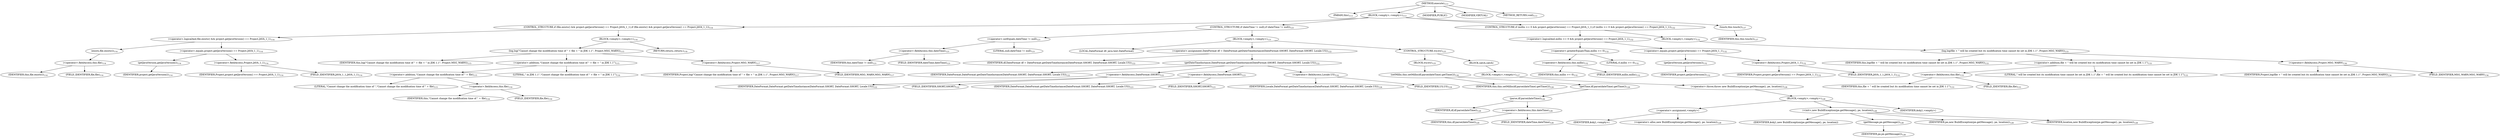 digraph "execute" {  
"70" [label = <(METHOD,execute)<SUB>113</SUB>> ]
"12" [label = <(PARAM,this)<SUB>113</SUB>> ]
"71" [label = <(BLOCK,&lt;empty&gt;,&lt;empty&gt;)<SUB>113</SUB>> ]
"72" [label = <(CONTROL_STRUCTURE,if (file.exists() &amp;&amp; project.getJavaVersion() == Project.JAVA_1_1),if (file.exists() &amp;&amp; project.getJavaVersion() == Project.JAVA_1_1))<SUB>114</SUB>> ]
"73" [label = <(&lt;operator&gt;.logicalAnd,file.exists() &amp;&amp; project.getJavaVersion() == Project.JAVA_1_1)<SUB>114</SUB>> ]
"74" [label = <(exists,file.exists())<SUB>114</SUB>> ]
"75" [label = <(&lt;operator&gt;.fieldAccess,this.file)<SUB>114</SUB>> ]
"76" [label = <(IDENTIFIER,this,file.exists())<SUB>114</SUB>> ]
"77" [label = <(FIELD_IDENTIFIER,file,file)<SUB>114</SUB>> ]
"78" [label = <(&lt;operator&gt;.equals,project.getJavaVersion() == Project.JAVA_1_1)<SUB>114</SUB>> ]
"79" [label = <(getJavaVersion,getJavaVersion())<SUB>114</SUB>> ]
"80" [label = <(IDENTIFIER,project,getJavaVersion())<SUB>114</SUB>> ]
"81" [label = <(&lt;operator&gt;.fieldAccess,Project.JAVA_1_1)<SUB>114</SUB>> ]
"82" [label = <(IDENTIFIER,Project,project.getJavaVersion() == Project.JAVA_1_1)<SUB>114</SUB>> ]
"83" [label = <(FIELD_IDENTIFIER,JAVA_1_1,JAVA_1_1)<SUB>114</SUB>> ]
"84" [label = <(BLOCK,&lt;empty&gt;,&lt;empty&gt;)<SUB>114</SUB>> ]
"85" [label = <(log,log(&quot;Cannot change the modification time of &quot; + file + &quot; in JDK 1.1&quot;, Project.MSG_WARN))<SUB>115</SUB>> ]
"11" [label = <(IDENTIFIER,this,log(&quot;Cannot change the modification time of &quot; + file + &quot; in JDK 1.1&quot;, Project.MSG_WARN))<SUB>115</SUB>> ]
"86" [label = <(&lt;operator&gt;.addition,&quot;Cannot change the modification time of &quot; + file + &quot; in JDK 1.1&quot;)<SUB>115</SUB>> ]
"87" [label = <(&lt;operator&gt;.addition,&quot;Cannot change the modification time of &quot; + file)<SUB>115</SUB>> ]
"88" [label = <(LITERAL,&quot;Cannot change the modification time of &quot;,&quot;Cannot change the modification time of &quot; + file)<SUB>115</SUB>> ]
"89" [label = <(&lt;operator&gt;.fieldAccess,this.file)<SUB>116</SUB>> ]
"90" [label = <(IDENTIFIER,this,&quot;Cannot change the modification time of &quot; + file)<SUB>116</SUB>> ]
"91" [label = <(FIELD_IDENTIFIER,file,file)<SUB>116</SUB>> ]
"92" [label = <(LITERAL,&quot; in JDK 1.1&quot;,&quot;Cannot change the modification time of &quot; + file + &quot; in JDK 1.1&quot;)<SUB>116</SUB>> ]
"93" [label = <(&lt;operator&gt;.fieldAccess,Project.MSG_WARN)<SUB>117</SUB>> ]
"94" [label = <(IDENTIFIER,Project,log(&quot;Cannot change the modification time of &quot; + file + &quot; in JDK 1.1&quot;, Project.MSG_WARN))<SUB>117</SUB>> ]
"95" [label = <(FIELD_IDENTIFIER,MSG_WARN,MSG_WARN)<SUB>117</SUB>> ]
"96" [label = <(RETURN,return;,return;)<SUB>118</SUB>> ]
"97" [label = <(CONTROL_STRUCTURE,if (dateTime != null),if (dateTime != null))<SUB>121</SUB>> ]
"98" [label = <(&lt;operator&gt;.notEquals,dateTime != null)<SUB>121</SUB>> ]
"99" [label = <(&lt;operator&gt;.fieldAccess,this.dateTime)<SUB>121</SUB>> ]
"100" [label = <(IDENTIFIER,this,dateTime != null)<SUB>121</SUB>> ]
"101" [label = <(FIELD_IDENTIFIER,dateTime,dateTime)<SUB>121</SUB>> ]
"102" [label = <(LITERAL,null,dateTime != null)<SUB>121</SUB>> ]
"103" [label = <(BLOCK,&lt;empty&gt;,&lt;empty&gt;)<SUB>121</SUB>> ]
"104" [label = <(LOCAL,DateFormat df: java.text.DateFormat)> ]
"105" [label = <(&lt;operator&gt;.assignment,DateFormat df = DateFormat.getDateTimeInstance(DateFormat.SHORT, DateFormat.SHORT, Locale.US))<SUB>122</SUB>> ]
"106" [label = <(IDENTIFIER,df,DateFormat df = DateFormat.getDateTimeInstance(DateFormat.SHORT, DateFormat.SHORT, Locale.US))<SUB>122</SUB>> ]
"107" [label = <(getDateTimeInstance,DateFormat.getDateTimeInstance(DateFormat.SHORT, DateFormat.SHORT, Locale.US))<SUB>122</SUB>> ]
"108" [label = <(IDENTIFIER,DateFormat,DateFormat.getDateTimeInstance(DateFormat.SHORT, DateFormat.SHORT, Locale.US))<SUB>122</SUB>> ]
"109" [label = <(&lt;operator&gt;.fieldAccess,DateFormat.SHORT)<SUB>122</SUB>> ]
"110" [label = <(IDENTIFIER,DateFormat,DateFormat.getDateTimeInstance(DateFormat.SHORT, DateFormat.SHORT, Locale.US))<SUB>122</SUB>> ]
"111" [label = <(FIELD_IDENTIFIER,SHORT,SHORT)<SUB>122</SUB>> ]
"112" [label = <(&lt;operator&gt;.fieldAccess,DateFormat.SHORT)<SUB>123</SUB>> ]
"113" [label = <(IDENTIFIER,DateFormat,DateFormat.getDateTimeInstance(DateFormat.SHORT, DateFormat.SHORT, Locale.US))<SUB>123</SUB>> ]
"114" [label = <(FIELD_IDENTIFIER,SHORT,SHORT)<SUB>123</SUB>> ]
"115" [label = <(&lt;operator&gt;.fieldAccess,Locale.US)<SUB>124</SUB>> ]
"116" [label = <(IDENTIFIER,Locale,DateFormat.getDateTimeInstance(DateFormat.SHORT, DateFormat.SHORT, Locale.US))<SUB>124</SUB>> ]
"117" [label = <(FIELD_IDENTIFIER,US,US)<SUB>124</SUB>> ]
"118" [label = <(CONTROL_STRUCTURE,try,try)<SUB>125</SUB>> ]
"119" [label = <(BLOCK,try,try)<SUB>125</SUB>> ]
"120" [label = <(setMillis,this.setMillis(df.parse(dateTime).getTime()))<SUB>126</SUB>> ]
"13" [label = <(IDENTIFIER,this,this.setMillis(df.parse(dateTime).getTime()))<SUB>126</SUB>> ]
"121" [label = <(getTime,df.parse(dateTime).getTime())<SUB>126</SUB>> ]
"122" [label = <(parse,df.parse(dateTime))<SUB>126</SUB>> ]
"123" [label = <(IDENTIFIER,df,df.parse(dateTime))<SUB>126</SUB>> ]
"124" [label = <(&lt;operator&gt;.fieldAccess,this.dateTime)<SUB>126</SUB>> ]
"125" [label = <(IDENTIFIER,this,df.parse(dateTime))<SUB>126</SUB>> ]
"126" [label = <(FIELD_IDENTIFIER,dateTime,dateTime)<SUB>126</SUB>> ]
"127" [label = <(BLOCK,catch,catch)> ]
"128" [label = <(BLOCK,&lt;empty&gt;,&lt;empty&gt;)<SUB>127</SUB>> ]
"129" [label = <(&lt;operator&gt;.throw,throw new BuildException(pe.getMessage(), pe, location);)<SUB>128</SUB>> ]
"130" [label = <(BLOCK,&lt;empty&gt;,&lt;empty&gt;)<SUB>128</SUB>> ]
"131" [label = <(&lt;operator&gt;.assignment,&lt;empty&gt;)> ]
"132" [label = <(IDENTIFIER,$obj1,&lt;empty&gt;)> ]
"133" [label = <(&lt;operator&gt;.alloc,new BuildException(pe.getMessage(), pe, location))<SUB>128</SUB>> ]
"134" [label = <(&lt;init&gt;,new BuildException(pe.getMessage(), pe, location))<SUB>128</SUB>> ]
"135" [label = <(IDENTIFIER,$obj1,new BuildException(pe.getMessage(), pe, location))> ]
"136" [label = <(getMessage,pe.getMessage())<SUB>128</SUB>> ]
"137" [label = <(IDENTIFIER,pe,pe.getMessage())<SUB>128</SUB>> ]
"138" [label = <(IDENTIFIER,pe,new BuildException(pe.getMessage(), pe, location))<SUB>128</SUB>> ]
"139" [label = <(IDENTIFIER,location,new BuildException(pe.getMessage(), pe, location))<SUB>128</SUB>> ]
"140" [label = <(IDENTIFIER,$obj1,&lt;empty&gt;)> ]
"141" [label = <(CONTROL_STRUCTURE,if (millis &gt;= 0 &amp;&amp; project.getJavaVersion() == Project.JAVA_1_1),if (millis &gt;= 0 &amp;&amp; project.getJavaVersion() == Project.JAVA_1_1))<SUB>132</SUB>> ]
"142" [label = <(&lt;operator&gt;.logicalAnd,millis &gt;= 0 &amp;&amp; project.getJavaVersion() == Project.JAVA_1_1)<SUB>132</SUB>> ]
"143" [label = <(&lt;operator&gt;.greaterEqualsThan,millis &gt;= 0)<SUB>132</SUB>> ]
"144" [label = <(&lt;operator&gt;.fieldAccess,this.millis)<SUB>132</SUB>> ]
"145" [label = <(IDENTIFIER,this,millis &gt;= 0)<SUB>132</SUB>> ]
"146" [label = <(FIELD_IDENTIFIER,millis,millis)<SUB>132</SUB>> ]
"147" [label = <(LITERAL,0,millis &gt;= 0)<SUB>132</SUB>> ]
"148" [label = <(&lt;operator&gt;.equals,project.getJavaVersion() == Project.JAVA_1_1)<SUB>132</SUB>> ]
"149" [label = <(getJavaVersion,getJavaVersion())<SUB>132</SUB>> ]
"150" [label = <(IDENTIFIER,project,getJavaVersion())<SUB>132</SUB>> ]
"151" [label = <(&lt;operator&gt;.fieldAccess,Project.JAVA_1_1)<SUB>132</SUB>> ]
"152" [label = <(IDENTIFIER,Project,project.getJavaVersion() == Project.JAVA_1_1)<SUB>132</SUB>> ]
"153" [label = <(FIELD_IDENTIFIER,JAVA_1_1,JAVA_1_1)<SUB>132</SUB>> ]
"154" [label = <(BLOCK,&lt;empty&gt;,&lt;empty&gt;)<SUB>132</SUB>> ]
"155" [label = <(log,log(file + &quot; will be created but its modification time cannot be set in JDK 1.1&quot;, Project.MSG_WARN))<SUB>133</SUB>> ]
"14" [label = <(IDENTIFIER,this,log(file + &quot; will be created but its modification time cannot be set in JDK 1.1&quot;, Project.MSG_WARN))<SUB>133</SUB>> ]
"156" [label = <(&lt;operator&gt;.addition,file + &quot; will be created but its modification time cannot be set in JDK 1.1&quot;)<SUB>133</SUB>> ]
"157" [label = <(&lt;operator&gt;.fieldAccess,this.file)<SUB>133</SUB>> ]
"158" [label = <(IDENTIFIER,this,file + &quot; will be created but its modification time cannot be set in JDK 1.1&quot;)<SUB>133</SUB>> ]
"159" [label = <(FIELD_IDENTIFIER,file,file)<SUB>133</SUB>> ]
"160" [label = <(LITERAL,&quot; will be created but its modification time cannot be set in JDK 1.1&quot;,file + &quot; will be created but its modification time cannot be set in JDK 1.1&quot;)<SUB>133</SUB>> ]
"161" [label = <(&lt;operator&gt;.fieldAccess,Project.MSG_WARN)<SUB>134</SUB>> ]
"162" [label = <(IDENTIFIER,Project,log(file + &quot; will be created but its modification time cannot be set in JDK 1.1&quot;, Project.MSG_WARN))<SUB>134</SUB>> ]
"163" [label = <(FIELD_IDENTIFIER,MSG_WARN,MSG_WARN)<SUB>134</SUB>> ]
"164" [label = <(touch,this.touch())<SUB>137</SUB>> ]
"15" [label = <(IDENTIFIER,this,this.touch())<SUB>137</SUB>> ]
"165" [label = <(MODIFIER,PUBLIC)> ]
"166" [label = <(MODIFIER,VIRTUAL)> ]
"167" [label = <(METHOD_RETURN,void)<SUB>113</SUB>> ]
  "70" -> "12" 
  "70" -> "71" 
  "70" -> "165" 
  "70" -> "166" 
  "70" -> "167" 
  "71" -> "72" 
  "71" -> "97" 
  "71" -> "141" 
  "71" -> "164" 
  "72" -> "73" 
  "72" -> "84" 
  "73" -> "74" 
  "73" -> "78" 
  "74" -> "75" 
  "75" -> "76" 
  "75" -> "77" 
  "78" -> "79" 
  "78" -> "81" 
  "79" -> "80" 
  "81" -> "82" 
  "81" -> "83" 
  "84" -> "85" 
  "84" -> "96" 
  "85" -> "11" 
  "85" -> "86" 
  "85" -> "93" 
  "86" -> "87" 
  "86" -> "92" 
  "87" -> "88" 
  "87" -> "89" 
  "89" -> "90" 
  "89" -> "91" 
  "93" -> "94" 
  "93" -> "95" 
  "97" -> "98" 
  "97" -> "103" 
  "98" -> "99" 
  "98" -> "102" 
  "99" -> "100" 
  "99" -> "101" 
  "103" -> "104" 
  "103" -> "105" 
  "103" -> "118" 
  "105" -> "106" 
  "105" -> "107" 
  "107" -> "108" 
  "107" -> "109" 
  "107" -> "112" 
  "107" -> "115" 
  "109" -> "110" 
  "109" -> "111" 
  "112" -> "113" 
  "112" -> "114" 
  "115" -> "116" 
  "115" -> "117" 
  "118" -> "119" 
  "118" -> "127" 
  "119" -> "120" 
  "120" -> "13" 
  "120" -> "121" 
  "121" -> "122" 
  "122" -> "123" 
  "122" -> "124" 
  "124" -> "125" 
  "124" -> "126" 
  "127" -> "128" 
  "128" -> "129" 
  "129" -> "130" 
  "130" -> "131" 
  "130" -> "134" 
  "130" -> "140" 
  "131" -> "132" 
  "131" -> "133" 
  "134" -> "135" 
  "134" -> "136" 
  "134" -> "138" 
  "134" -> "139" 
  "136" -> "137" 
  "141" -> "142" 
  "141" -> "154" 
  "142" -> "143" 
  "142" -> "148" 
  "143" -> "144" 
  "143" -> "147" 
  "144" -> "145" 
  "144" -> "146" 
  "148" -> "149" 
  "148" -> "151" 
  "149" -> "150" 
  "151" -> "152" 
  "151" -> "153" 
  "154" -> "155" 
  "155" -> "14" 
  "155" -> "156" 
  "155" -> "161" 
  "156" -> "157" 
  "156" -> "160" 
  "157" -> "158" 
  "157" -> "159" 
  "161" -> "162" 
  "161" -> "163" 
  "164" -> "15" 
}
